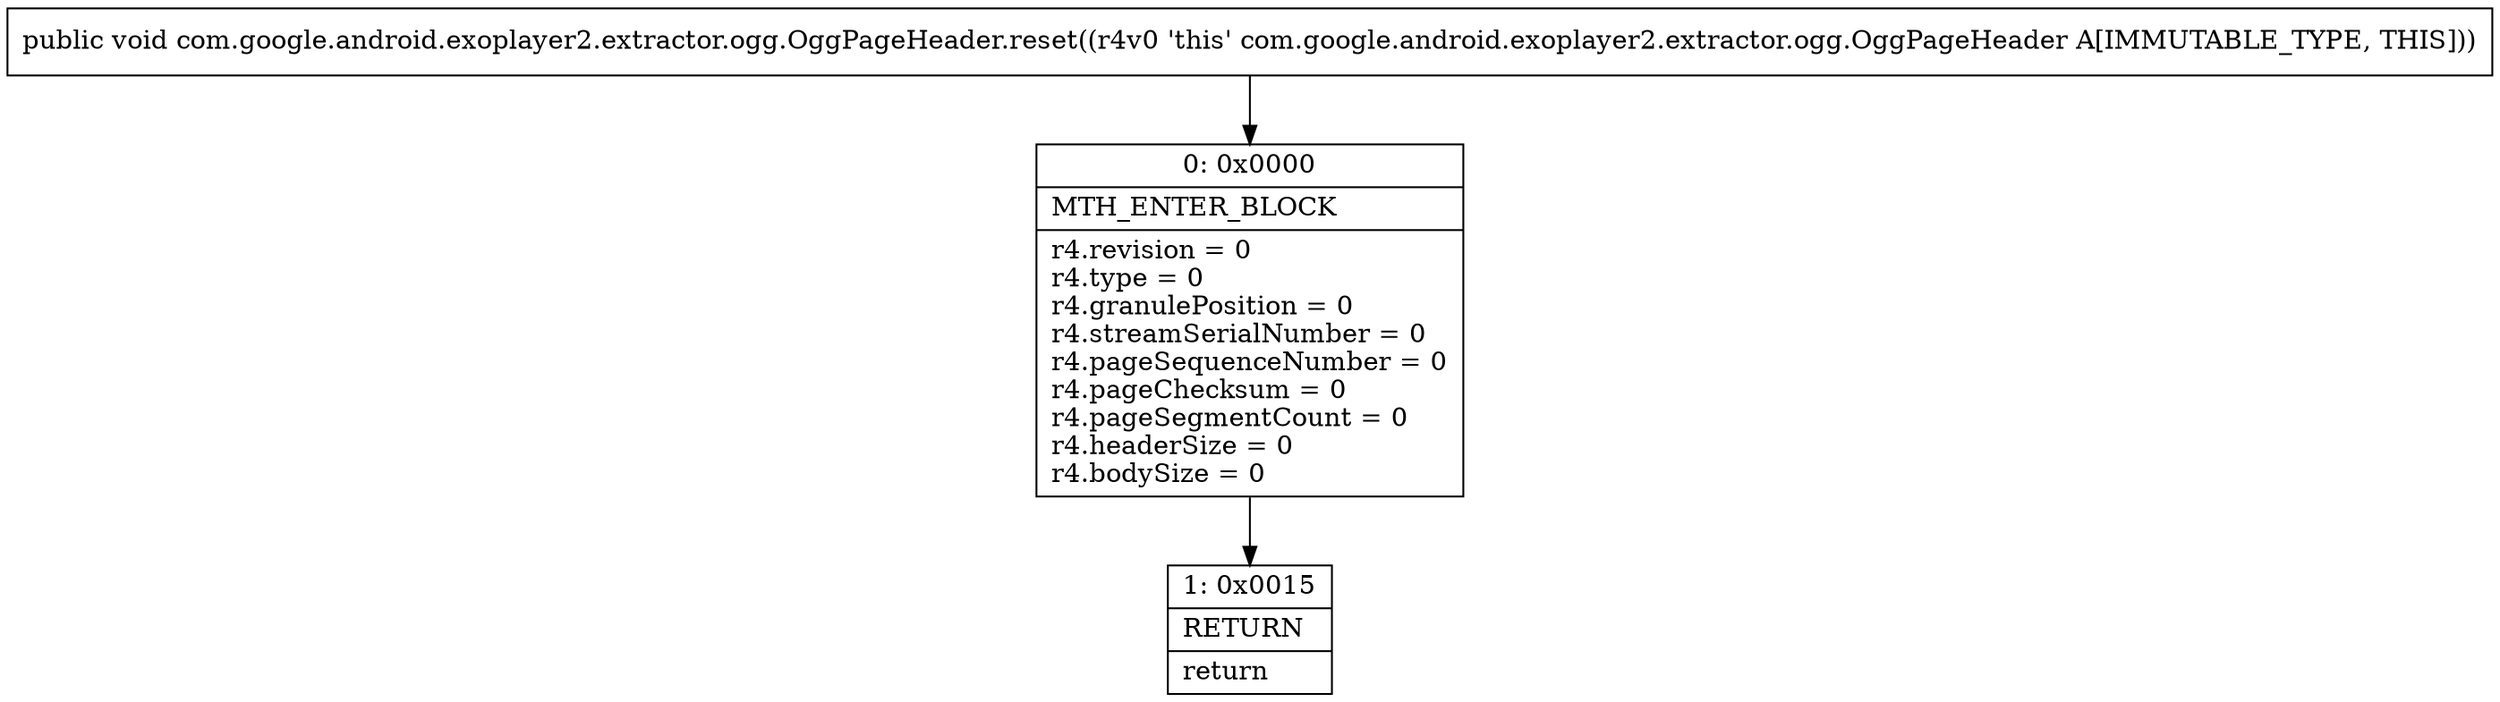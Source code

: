 digraph "CFG forcom.google.android.exoplayer2.extractor.ogg.OggPageHeader.reset()V" {
Node_0 [shape=record,label="{0\:\ 0x0000|MTH_ENTER_BLOCK\l|r4.revision = 0\lr4.type = 0\lr4.granulePosition = 0\lr4.streamSerialNumber = 0\lr4.pageSequenceNumber = 0\lr4.pageChecksum = 0\lr4.pageSegmentCount = 0\lr4.headerSize = 0\lr4.bodySize = 0\l}"];
Node_1 [shape=record,label="{1\:\ 0x0015|RETURN\l|return\l}"];
MethodNode[shape=record,label="{public void com.google.android.exoplayer2.extractor.ogg.OggPageHeader.reset((r4v0 'this' com.google.android.exoplayer2.extractor.ogg.OggPageHeader A[IMMUTABLE_TYPE, THIS])) }"];
MethodNode -> Node_0;
Node_0 -> Node_1;
}

